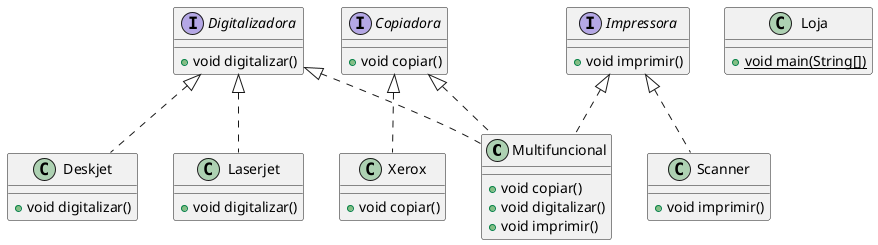 @startuml
class Multifuncional {
+ void copiar()
+ void digitalizar()
+ void imprimir()
}
class Laserjet {
+ void digitalizar()
}
class Deskjet {
+ void digitalizar()
}
class Xerox {
+ void copiar()
}
interface Digitalizadora {
+ void digitalizar()
}
class Loja {
+ {static} void main(String[])
}
class Scanner {
+ void imprimir()
}
interface Copiadora {
+ void copiar()
}
interface Impressora {
+ void imprimir()
}


Copiadora <|.. Multifuncional
Digitalizadora <|.. Multifuncional
Impressora <|.. Multifuncional
Digitalizadora <|.. Laserjet
Digitalizadora <|.. Deskjet
Copiadora <|.. Xerox
Impressora <|.. Scanner
@enduml